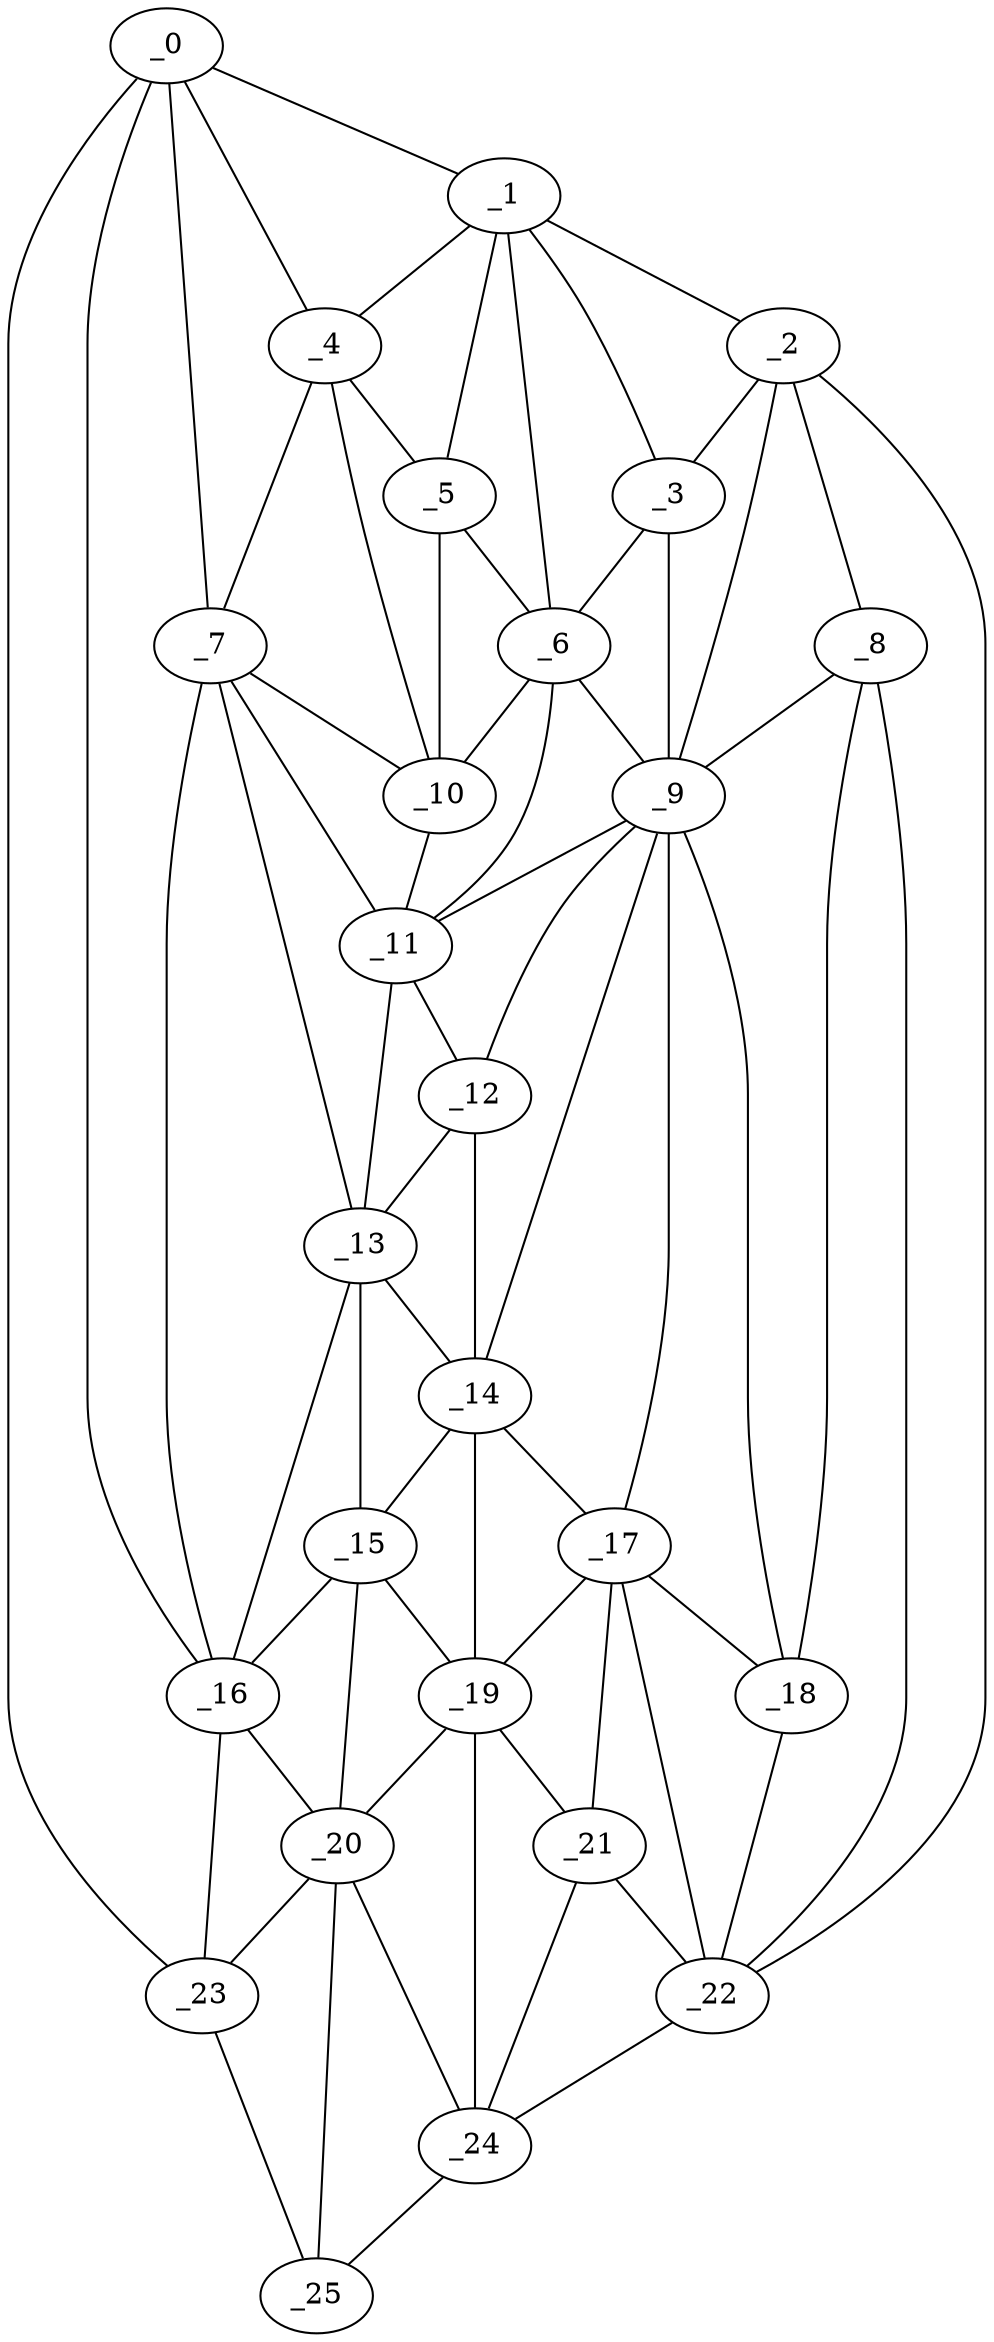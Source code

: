 graph "obj60__170.gxl" {
	_0	 [x=10,
		y=32];
	_1	 [x=10,
		y=53];
	_0 -- _1	 [valence=1];
	_4	 [x=35,
		y=46];
	_0 -- _4	 [valence=2];
	_7	 [x=40,
		y=39];
	_0 -- _7	 [valence=2];
	_16	 [x=91,
		y=35];
	_0 -- _16	 [valence=2];
	_23	 [x=116,
		y=28];
	_0 -- _23	 [valence=1];
	_2	 [x=27,
		y=103];
	_1 -- _2	 [valence=1];
	_3	 [x=32,
		y=76];
	_1 -- _3	 [valence=2];
	_1 -- _4	 [valence=1];
	_5	 [x=37,
		y=55];
	_1 -- _5	 [valence=2];
	_6	 [x=38,
		y=62];
	_1 -- _6	 [valence=2];
	_2 -- _3	 [valence=2];
	_8	 [x=45,
		y=102];
	_2 -- _8	 [valence=2];
	_9	 [x=47,
		y=82];
	_2 -- _9	 [valence=2];
	_22	 [x=113,
		y=99];
	_2 -- _22	 [valence=1];
	_3 -- _6	 [valence=2];
	_3 -- _9	 [valence=2];
	_4 -- _5	 [valence=2];
	_4 -- _7	 [valence=1];
	_10	 [x=53,
		y=43];
	_4 -- _10	 [valence=1];
	_5 -- _6	 [valence=2];
	_5 -- _10	 [valence=2];
	_6 -- _9	 [valence=2];
	_6 -- _10	 [valence=2];
	_11	 [x=59,
		y=42];
	_6 -- _11	 [valence=2];
	_7 -- _10	 [valence=2];
	_7 -- _11	 [valence=2];
	_13	 [x=82,
		y=38];
	_7 -- _13	 [valence=1];
	_7 -- _16	 [valence=2];
	_8 -- _9	 [valence=2];
	_18	 [x=94,
		y=97];
	_8 -- _18	 [valence=2];
	_8 -- _22	 [valence=2];
	_9 -- _11	 [valence=1];
	_12	 [x=71,
		y=41];
	_9 -- _12	 [valence=1];
	_14	 [x=83,
		y=45];
	_9 -- _14	 [valence=1];
	_17	 [x=94,
		y=80];
	_9 -- _17	 [valence=1];
	_9 -- _18	 [valence=1];
	_10 -- _11	 [valence=2];
	_11 -- _12	 [valence=1];
	_11 -- _13	 [valence=2];
	_12 -- _13	 [valence=2];
	_12 -- _14	 [valence=2];
	_13 -- _14	 [valence=2];
	_15	 [x=90,
		y=40];
	_13 -- _15	 [valence=1];
	_13 -- _16	 [valence=2];
	_14 -- _15	 [valence=2];
	_14 -- _17	 [valence=2];
	_19	 [x=97,
		y=53];
	_14 -- _19	 [valence=1];
	_15 -- _16	 [valence=2];
	_15 -- _19	 [valence=2];
	_20	 [x=98,
		y=44];
	_15 -- _20	 [valence=2];
	_16 -- _20	 [valence=1];
	_16 -- _23	 [valence=1];
	_17 -- _18	 [valence=2];
	_17 -- _19	 [valence=2];
	_21	 [x=108,
		y=72];
	_17 -- _21	 [valence=2];
	_17 -- _22	 [valence=1];
	_18 -- _22	 [valence=1];
	_19 -- _20	 [valence=1];
	_19 -- _21	 [valence=2];
	_24	 [x=123,
		y=50];
	_19 -- _24	 [valence=2];
	_20 -- _23	 [valence=2];
	_20 -- _24	 [valence=2];
	_25	 [x=124,
		y=41];
	_20 -- _25	 [valence=2];
	_21 -- _22	 [valence=2];
	_21 -- _24	 [valence=2];
	_22 -- _24	 [valence=1];
	_23 -- _25	 [valence=1];
	_24 -- _25	 [valence=1];
}
